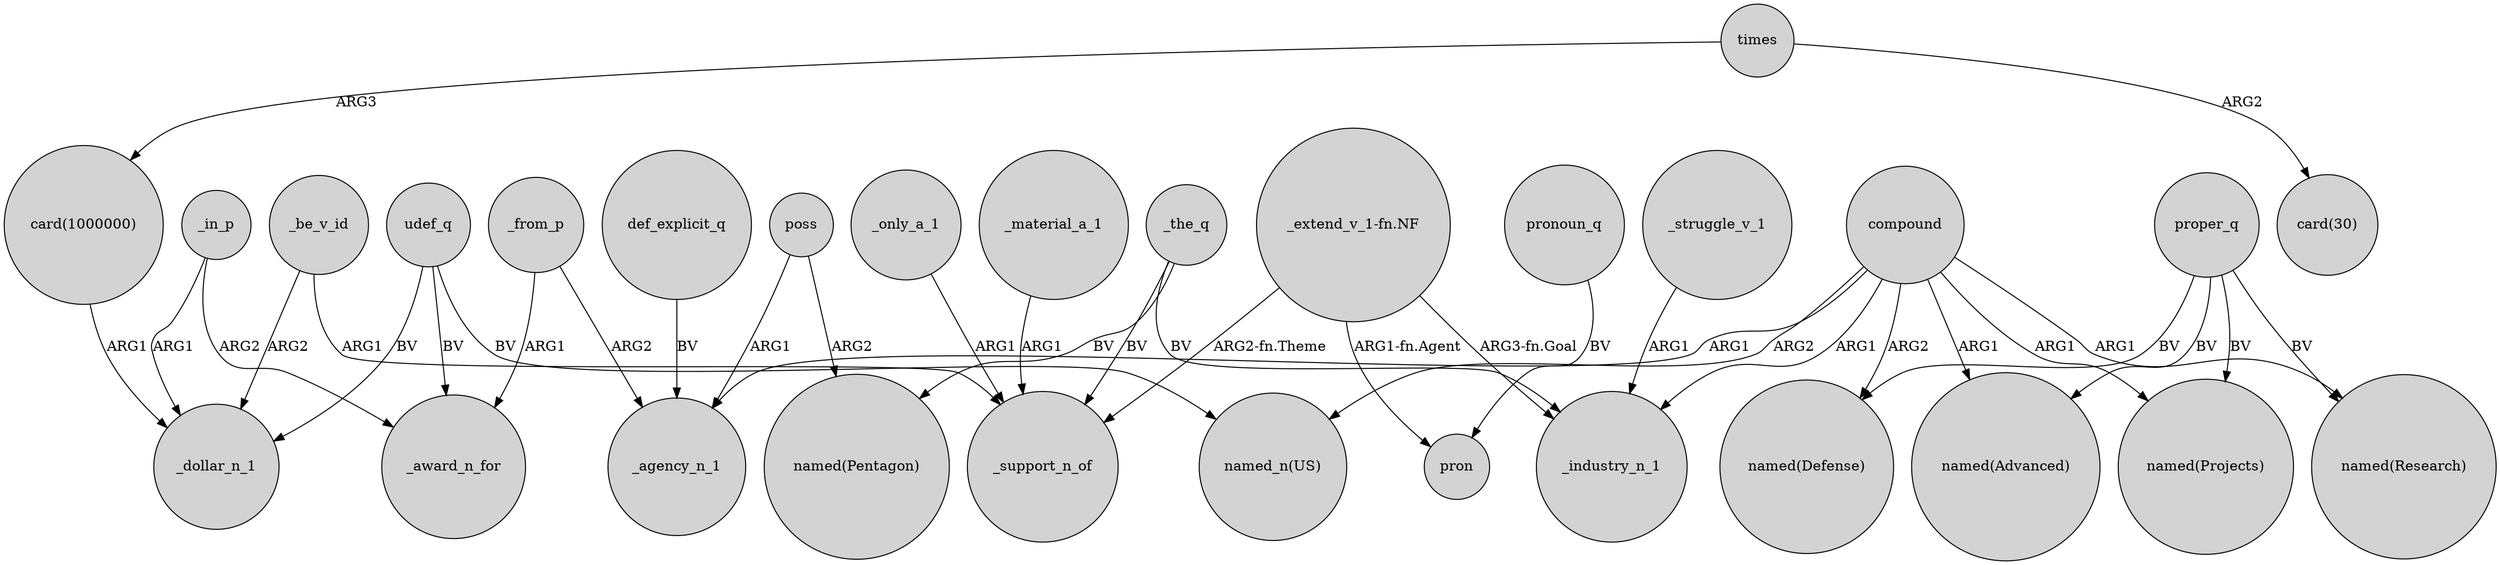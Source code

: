 digraph {
	node [shape=circle style=filled]
	"card(1000000)" -> _dollar_n_1 [label=ARG1]
	compound -> _agency_n_1 [label=ARG1]
	udef_q -> "named_n(US)" [label=BV]
	def_explicit_q -> _agency_n_1 [label=BV]
	udef_q -> _award_n_for [label=BV]
	_material_a_1 -> _support_n_of [label=ARG1]
	_from_p -> _award_n_for [label=ARG1]
	compound -> _industry_n_1 [label=ARG1]
	compound -> "named(Projects)" [label=ARG1]
	"_extend_v_1-fn.NF" -> _industry_n_1 [label="ARG3-fn.Goal"]
	_the_q -> _industry_n_1 [label=BV]
	compound -> "named_n(US)" [label=ARG2]
	_the_q -> _support_n_of [label=BV]
	_in_p -> _award_n_for [label=ARG2]
	proper_q -> "named(Projects)" [label=BV]
	pronoun_q -> pron [label=BV]
	_be_v_id -> _dollar_n_1 [label=ARG2]
	times -> "card(1000000)" [label=ARG3]
	poss -> "named(Pentagon)" [label=ARG2]
	times -> "card(30)" [label=ARG2]
	proper_q -> "named(Research)" [label=BV]
	compound -> "named(Research)" [label=ARG1]
	_from_p -> _agency_n_1 [label=ARG2]
	_only_a_1 -> _support_n_of [label=ARG1]
	_be_v_id -> _support_n_of [label=ARG1]
	poss -> _agency_n_1 [label=ARG1]
	proper_q -> "named(Defense)" [label=BV]
	compound -> "named(Defense)" [label=ARG2]
	_in_p -> _dollar_n_1 [label=ARG1]
	"_extend_v_1-fn.NF" -> pron [label="ARG1-fn.Agent"]
	_the_q -> "named(Pentagon)" [label=BV]
	"_extend_v_1-fn.NF" -> _support_n_of [label="ARG2-fn.Theme"]
	_struggle_v_1 -> _industry_n_1 [label=ARG1]
	compound -> "named(Advanced)" [label=ARG1]
	udef_q -> _dollar_n_1 [label=BV]
	proper_q -> "named(Advanced)" [label=BV]
}
